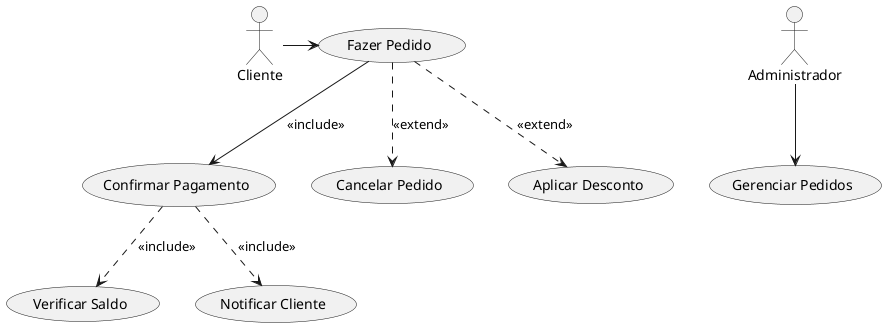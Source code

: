 @startuml
actor Cliente
actor Administrador

Cliente -> (Fazer Pedido)
(Fazer Pedido) --> (Confirmar Pagamento) : <<include>>

(Fazer Pedido) ..> (Cancelar Pedido) : <<extend>>
(Fazer Pedido) ..> (Aplicar Desconto) : <<extend>>

Administrador --> (Gerenciar Pedidos)
(Confirmar Pagamento) ..> (Verificar Saldo) : <<include>>
(Confirmar Pagamento) ..> (Notificar Cliente) : <<include>>

@enduml
